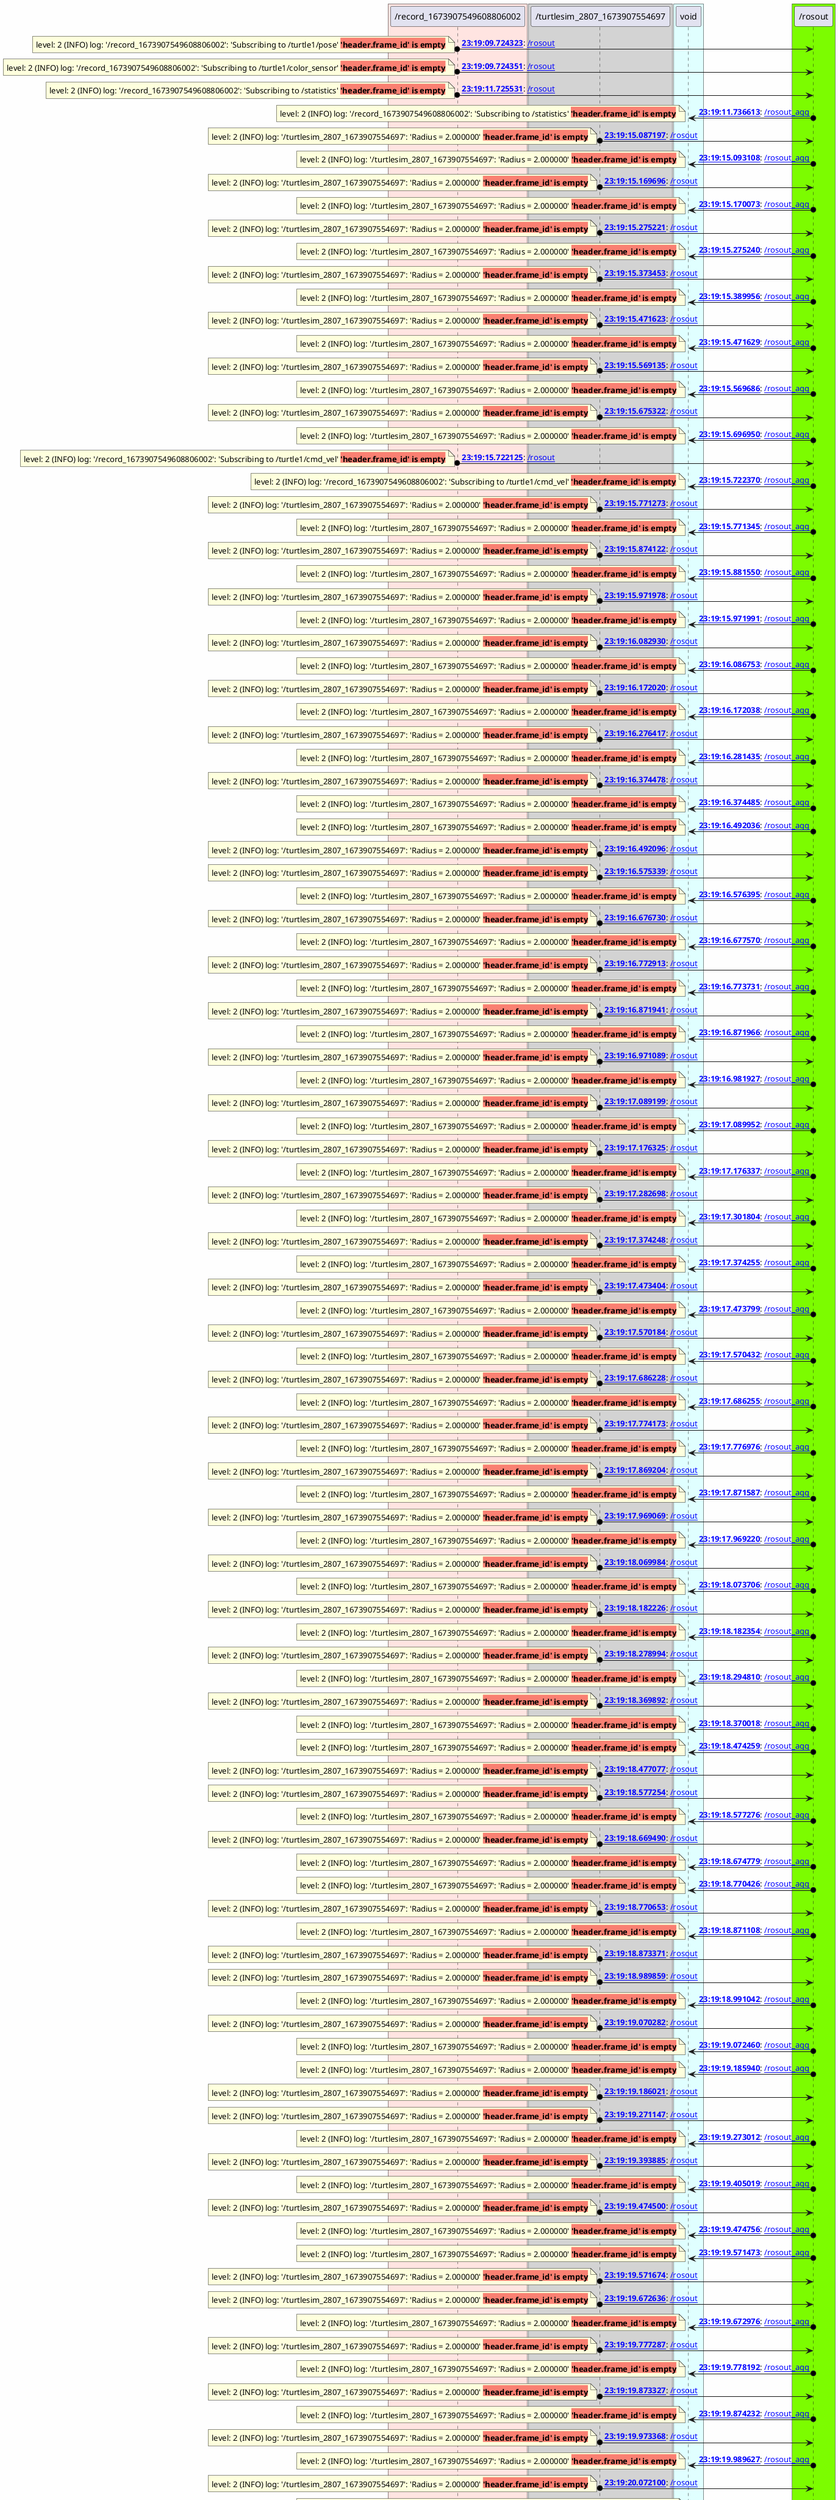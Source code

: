 @startuml

skinparam backgroundColor #FEFEFE

box #MistyRose
    participant "/record_1673907549608806002" as _record_1673907549608806002 [[../nodes/_record_1673907549608806002.html]]
end box
box #LightGray
    participant "/turtlesim_2807_1673907554697" as _turtlesim_2807_1673907554697 [[../nodes/_turtlesim_2807_1673907554697.html]]
end box
box #LightCyan
    participant "void" as void [[../nodes/void.html]]
end box
box #LawnGreen
    participant "/rosout" as _rosout [[../nodes/_rosout.html]]
end box

_record_1673907549608806002 o-> _rosout : **[[../msgs/0000000_msg.html {message data} 23:19:09.724323]]**: [[../topics/_rosout.html {topic data} /rosout]]
note left
level: 2 (INFO) log: '/record_1673907549608806002': 'Subscribing to /turtle1/pose' <b><back:salmon>'header.frame_id' is empty</back></b>
end note
_record_1673907549608806002 o-> _rosout : **[[../msgs/0000001_msg.html {message data} 23:19:09.724351]]**: [[../topics/_rosout.html {topic data} /rosout]]
note left
level: 2 (INFO) log: '/record_1673907549608806002': 'Subscribing to /turtle1/color_sensor' <b><back:salmon>'header.frame_id' is empty</back></b>
end note
_record_1673907549608806002 o-> _rosout : **[[../msgs/0000228_msg.html {message data} 23:19:11.725531]]**: [[../topics/_rosout.html {topic data} /rosout]]
note left
level: 2 (INFO) log: '/record_1673907549608806002': 'Subscribing to /statistics' <b><back:salmon>'header.frame_id' is empty</back></b>
end note
_rosout o-> void : **[[../msgs/0000229_msg.html {message data} 23:19:11.736613]]**: [[../topics/_rosout_agg.html {topic data} /rosout_agg]]
note left
level: 2 (INFO) log: '/record_1673907549608806002': 'Subscribing to /statistics' <b><back:salmon>'header.frame_id' is empty</back></b>
end note
_turtlesim_2807_1673907554697 o-> _rosout : **[[../msgs/0000656_msg.html {message data} 23:19:15.087197]]**: [[../topics/_rosout.html {topic data} /rosout]]
note left
level: 2 (INFO) log: '/turtlesim_2807_1673907554697': 'Radius = 2.000000' <b><back:salmon>'header.frame_id' is empty</back></b>
end note
_rosout o-> void : **[[../msgs/0000659_msg.html {message data} 23:19:15.093108]]**: [[../topics/_rosout_agg.html {topic data} /rosout_agg]]
note left
level: 2 (INFO) log: '/turtlesim_2807_1673907554697': 'Radius = 2.000000' <b><back:salmon>'header.frame_id' is empty</back></b>
end note
_turtlesim_2807_1673907554697 o-> _rosout : **[[../msgs/0000671_msg.html {message data} 23:19:15.169696]]**: [[../topics/_rosout.html {topic data} /rosout]]
note left
level: 2 (INFO) log: '/turtlesim_2807_1673907554697': 'Radius = 2.000000' <b><back:salmon>'header.frame_id' is empty</back></b>
end note
_rosout o-> void : **[[../msgs/0000672_msg.html {message data} 23:19:15.170073]]**: [[../topics/_rosout_agg.html {topic data} /rosout_agg]]
note left
level: 2 (INFO) log: '/turtlesim_2807_1673907554697': 'Radius = 2.000000' <b><back:salmon>'header.frame_id' is empty</back></b>
end note
_turtlesim_2807_1673907554697 o-> _rosout : **[[../msgs/0000687_msg.html {message data} 23:19:15.275221]]**: [[../topics/_rosout.html {topic data} /rosout]]
note left
level: 2 (INFO) log: '/turtlesim_2807_1673907554697': 'Radius = 2.000000' <b><back:salmon>'header.frame_id' is empty</back></b>
end note
_rosout o-> void : **[[../msgs/0000688_msg.html {message data} 23:19:15.275240]]**: [[../topics/_rosout_agg.html {topic data} /rosout_agg]]
note left
level: 2 (INFO) log: '/turtlesim_2807_1673907554697': 'Radius = 2.000000' <b><back:salmon>'header.frame_id' is empty</back></b>
end note
_turtlesim_2807_1673907554697 o-> _rosout : **[[../msgs/0000701_msg.html {message data} 23:19:15.373453]]**: [[../topics/_rosout.html {topic data} /rosout]]
note left
level: 2 (INFO) log: '/turtlesim_2807_1673907554697': 'Radius = 2.000000' <b><back:salmon>'header.frame_id' is empty</back></b>
end note
_rosout o-> void : **[[../msgs/0000702_msg.html {message data} 23:19:15.389956]]**: [[../topics/_rosout_agg.html {topic data} /rosout_agg]]
note left
level: 2 (INFO) log: '/turtlesim_2807_1673907554697': 'Radius = 2.000000' <b><back:salmon>'header.frame_id' is empty</back></b>
end note
_turtlesim_2807_1673907554697 o-> _rosout : **[[../msgs/0000715_msg.html {message data} 23:19:15.471623]]**: [[../topics/_rosout.html {topic data} /rosout]]
note left
level: 2 (INFO) log: '/turtlesim_2807_1673907554697': 'Radius = 2.000000' <b><back:salmon>'header.frame_id' is empty</back></b>
end note
_rosout o-> void : **[[../msgs/0000716_msg.html {message data} 23:19:15.471629]]**: [[../topics/_rosout_agg.html {topic data} /rosout_agg]]
note left
level: 2 (INFO) log: '/turtlesim_2807_1673907554697': 'Radius = 2.000000' <b><back:salmon>'header.frame_id' is empty</back></b>
end note
_turtlesim_2807_1673907554697 o-> _rosout : **[[../msgs/0000729_msg.html {message data} 23:19:15.569135]]**: [[../topics/_rosout.html {topic data} /rosout]]
note left
level: 2 (INFO) log: '/turtlesim_2807_1673907554697': 'Radius = 2.000000' <b><back:salmon>'header.frame_id' is empty</back></b>
end note
_rosout o-> void : **[[../msgs/0000730_msg.html {message data} 23:19:15.569686]]**: [[../topics/_rosout_agg.html {topic data} /rosout_agg]]
note left
level: 2 (INFO) log: '/turtlesim_2807_1673907554697': 'Radius = 2.000000' <b><back:salmon>'header.frame_id' is empty</back></b>
end note
_turtlesim_2807_1673907554697 o-> _rosout : **[[../msgs/0000741_msg.html {message data} 23:19:15.675322]]**: [[../topics/_rosout.html {topic data} /rosout]]
note left
level: 2 (INFO) log: '/turtlesim_2807_1673907554697': 'Radius = 2.000000' <b><back:salmon>'header.frame_id' is empty</back></b>
end note
_rosout o-> void : **[[../msgs/0000742_msg.html {message data} 23:19:15.696950]]**: [[../topics/_rosout_agg.html {topic data} /rosout_agg]]
note left
level: 2 (INFO) log: '/turtlesim_2807_1673907554697': 'Radius = 2.000000' <b><back:salmon>'header.frame_id' is empty</back></b>
end note
_record_1673907549608806002 o-> _rosout : **[[../msgs/0000751_msg.html {message data} 23:19:15.722125]]**: [[../topics/_rosout.html {topic data} /rosout]]
note left
level: 2 (INFO) log: '/record_1673907549608806002': 'Subscribing to /turtle1/cmd_vel' <b><back:salmon>'header.frame_id' is empty</back></b>
end note
_rosout o-> void : **[[../msgs/0000752_msg.html {message data} 23:19:15.722370]]**: [[../topics/_rosout_agg.html {topic data} /rosout_agg]]
note left
level: 2 (INFO) log: '/record_1673907549608806002': 'Subscribing to /turtle1/cmd_vel' <b><back:salmon>'header.frame_id' is empty</back></b>
end note
_turtlesim_2807_1673907554697 o-> _rosout : **[[../msgs/0000761_msg.html {message data} 23:19:15.771273]]**: [[../topics/_rosout.html {topic data} /rosout]]
note left
level: 2 (INFO) log: '/turtlesim_2807_1673907554697': 'Radius = 2.000000' <b><back:salmon>'header.frame_id' is empty</back></b>
end note
_rosout o-> void : **[[../msgs/0000762_msg.html {message data} 23:19:15.771345]]**: [[../topics/_rosout_agg.html {topic data} /rosout_agg]]
note left
level: 2 (INFO) log: '/turtlesim_2807_1673907554697': 'Radius = 2.000000' <b><back:salmon>'header.frame_id' is empty</back></b>
end note
_turtlesim_2807_1673907554697 o-> _rosout : **[[../msgs/0000775_msg.html {message data} 23:19:15.874122]]**: [[../topics/_rosout.html {topic data} /rosout]]
note left
level: 2 (INFO) log: '/turtlesim_2807_1673907554697': 'Radius = 2.000000' <b><back:salmon>'header.frame_id' is empty</back></b>
end note
_rosout o-> void : **[[../msgs/0000776_msg.html {message data} 23:19:15.881550]]**: [[../topics/_rosout_agg.html {topic data} /rosout_agg]]
note left
level: 2 (INFO) log: '/turtlesim_2807_1673907554697': 'Radius = 2.000000' <b><back:salmon>'header.frame_id' is empty</back></b>
end note
_turtlesim_2807_1673907554697 o-> _rosout : **[[../msgs/0000790_msg.html {message data} 23:19:15.971978]]**: [[../topics/_rosout.html {topic data} /rosout]]
note left
level: 2 (INFO) log: '/turtlesim_2807_1673907554697': 'Radius = 2.000000' <b><back:salmon>'header.frame_id' is empty</back></b>
end note
_rosout o-> void : **[[../msgs/0000791_msg.html {message data} 23:19:15.971991]]**: [[../topics/_rosout_agg.html {topic data} /rosout_agg]]
note left
level: 2 (INFO) log: '/turtlesim_2807_1673907554697': 'Radius = 2.000000' <b><back:salmon>'header.frame_id' is empty</back></b>
end note
_turtlesim_2807_1673907554697 o-> _rosout : **[[../msgs/0000807_msg.html {message data} 23:19:16.082930]]**: [[../topics/_rosout.html {topic data} /rosout]]
note left
level: 2 (INFO) log: '/turtlesim_2807_1673907554697': 'Radius = 2.000000' <b><back:salmon>'header.frame_id' is empty</back></b>
end note
_rosout o-> void : **[[../msgs/0000810_msg.html {message data} 23:19:16.086753]]**: [[../topics/_rosout_agg.html {topic data} /rosout_agg]]
note left
level: 2 (INFO) log: '/turtlesim_2807_1673907554697': 'Radius = 2.000000' <b><back:salmon>'header.frame_id' is empty</back></b>
end note
_turtlesim_2807_1673907554697 o-> _rosout : **[[../msgs/0000824_msg.html {message data} 23:19:16.172020]]**: [[../topics/_rosout.html {topic data} /rosout]]
note left
level: 2 (INFO) log: '/turtlesim_2807_1673907554697': 'Radius = 2.000000' <b><back:salmon>'header.frame_id' is empty</back></b>
end note
_rosout o-> void : **[[../msgs/0000825_msg.html {message data} 23:19:16.172038]]**: [[../topics/_rosout_agg.html {topic data} /rosout_agg]]
note left
level: 2 (INFO) log: '/turtlesim_2807_1673907554697': 'Radius = 2.000000' <b><back:salmon>'header.frame_id' is empty</back></b>
end note
_turtlesim_2807_1673907554697 o-> _rosout : **[[../msgs/0000838_msg.html {message data} 23:19:16.276417]]**: [[../topics/_rosout.html {topic data} /rosout]]
note left
level: 2 (INFO) log: '/turtlesim_2807_1673907554697': 'Radius = 2.000000' <b><back:salmon>'header.frame_id' is empty</back></b>
end note
_rosout o-> void : **[[../msgs/0000839_msg.html {message data} 23:19:16.281435]]**: [[../topics/_rosout_agg.html {topic data} /rosout_agg]]
note left
level: 2 (INFO) log: '/turtlesim_2807_1673907554697': 'Radius = 2.000000' <b><back:salmon>'header.frame_id' is empty</back></b>
end note
_turtlesim_2807_1673907554697 o-> _rosout : **[[../msgs/0000854_msg.html {message data} 23:19:16.374478]]**: [[../topics/_rosout.html {topic data} /rosout]]
note left
level: 2 (INFO) log: '/turtlesim_2807_1673907554697': 'Radius = 2.000000' <b><back:salmon>'header.frame_id' is empty</back></b>
end note
_rosout o-> void : **[[../msgs/0000855_msg.html {message data} 23:19:16.374485]]**: [[../topics/_rosout_agg.html {topic data} /rosout_agg]]
note left
level: 2 (INFO) log: '/turtlesim_2807_1673907554697': 'Radius = 2.000000' <b><back:salmon>'header.frame_id' is empty</back></b>
end note
_rosout o-> void : **[[../msgs/0000869_msg.html {message data} 23:19:16.492036]]**: [[../topics/_rosout_agg.html {topic data} /rosout_agg]]
note left
level: 2 (INFO) log: '/turtlesim_2807_1673907554697': 'Radius = 2.000000' <b><back:salmon>'header.frame_id' is empty</back></b>
end note
_turtlesim_2807_1673907554697 o-> _rosout : **[[../msgs/0000870_msg.html {message data} 23:19:16.492096]]**: [[../topics/_rosout.html {topic data} /rosout]]
note left
level: 2 (INFO) log: '/turtlesim_2807_1673907554697': 'Radius = 2.000000' <b><back:salmon>'header.frame_id' is empty</back></b>
end note
_turtlesim_2807_1673907554697 o-> _rosout : **[[../msgs/0000885_msg.html {message data} 23:19:16.575339]]**: [[../topics/_rosout.html {topic data} /rosout]]
note left
level: 2 (INFO) log: '/turtlesim_2807_1673907554697': 'Radius = 2.000000' <b><back:salmon>'header.frame_id' is empty</back></b>
end note
_rosout o-> void : **[[../msgs/0000887_msg.html {message data} 23:19:16.576395]]**: [[../topics/_rosout_agg.html {topic data} /rosout_agg]]
note left
level: 2 (INFO) log: '/turtlesim_2807_1673907554697': 'Radius = 2.000000' <b><back:salmon>'header.frame_id' is empty</back></b>
end note
_turtlesim_2807_1673907554697 o-> _rosout : **[[../msgs/0000897_msg.html {message data} 23:19:16.676730]]**: [[../topics/_rosout.html {topic data} /rosout]]
note left
level: 2 (INFO) log: '/turtlesim_2807_1673907554697': 'Radius = 2.000000' <b><back:salmon>'header.frame_id' is empty</back></b>
end note
_rosout o-> void : **[[../msgs/0000900_msg.html {message data} 23:19:16.677570]]**: [[../topics/_rosout_agg.html {topic data} /rosout_agg]]
note left
level: 2 (INFO) log: '/turtlesim_2807_1673907554697': 'Radius = 2.000000' <b><back:salmon>'header.frame_id' is empty</back></b>
end note
_turtlesim_2807_1673907554697 o-> _rosout : **[[../msgs/0000911_msg.html {message data} 23:19:16.772913]]**: [[../topics/_rosout.html {topic data} /rosout]]
note left
level: 2 (INFO) log: '/turtlesim_2807_1673907554697': 'Radius = 2.000000' <b><back:salmon>'header.frame_id' is empty</back></b>
end note
_rosout o-> void : **[[../msgs/0000913_msg.html {message data} 23:19:16.773731]]**: [[../topics/_rosout_agg.html {topic data} /rosout_agg]]
note left
level: 2 (INFO) log: '/turtlesim_2807_1673907554697': 'Radius = 2.000000' <b><back:salmon>'header.frame_id' is empty</back></b>
end note
_turtlesim_2807_1673907554697 o-> _rosout : **[[../msgs/0000928_msg.html {message data} 23:19:16.871941]]**: [[../topics/_rosout.html {topic data} /rosout]]
note left
level: 2 (INFO) log: '/turtlesim_2807_1673907554697': 'Radius = 2.000000' <b><back:salmon>'header.frame_id' is empty</back></b>
end note
_rosout o-> void : **[[../msgs/0000930_msg.html {message data} 23:19:16.871966]]**: [[../topics/_rosout_agg.html {topic data} /rosout_agg]]
note left
level: 2 (INFO) log: '/turtlesim_2807_1673907554697': 'Radius = 2.000000' <b><back:salmon>'header.frame_id' is empty</back></b>
end note
_turtlesim_2807_1673907554697 o-> _rosout : **[[../msgs/0000944_msg.html {message data} 23:19:16.971089]]**: [[../topics/_rosout.html {topic data} /rosout]]
note left
level: 2 (INFO) log: '/turtlesim_2807_1673907554697': 'Radius = 2.000000' <b><back:salmon>'header.frame_id' is empty</back></b>
end note
_rosout o-> void : **[[../msgs/0000946_msg.html {message data} 23:19:16.981927]]**: [[../topics/_rosout_agg.html {topic data} /rosout_agg]]
note left
level: 2 (INFO) log: '/turtlesim_2807_1673907554697': 'Radius = 2.000000' <b><back:salmon>'header.frame_id' is empty</back></b>
end note
_turtlesim_2807_1673907554697 o-> _rosout : **[[../msgs/0000960_msg.html {message data} 23:19:17.089199]]**: [[../topics/_rosout.html {topic data} /rosout]]
note left
level: 2 (INFO) log: '/turtlesim_2807_1673907554697': 'Radius = 2.000000' <b><back:salmon>'header.frame_id' is empty</back></b>
end note
_rosout o-> void : **[[../msgs/0000965_msg.html {message data} 23:19:17.089952]]**: [[../topics/_rosout_agg.html {topic data} /rosout_agg]]
note left
level: 2 (INFO) log: '/turtlesim_2807_1673907554697': 'Radius = 2.000000' <b><back:salmon>'header.frame_id' is empty</back></b>
end note
_turtlesim_2807_1673907554697 o-> _rosout : **[[../msgs/0000979_msg.html {message data} 23:19:17.176325]]**: [[../topics/_rosout.html {topic data} /rosout]]
note left
level: 2 (INFO) log: '/turtlesim_2807_1673907554697': 'Radius = 2.000000' <b><back:salmon>'header.frame_id' is empty</back></b>
end note
_rosout o-> void : **[[../msgs/0000980_msg.html {message data} 23:19:17.176337]]**: [[../topics/_rosout_agg.html {topic data} /rosout_agg]]
note left
level: 2 (INFO) log: '/turtlesim_2807_1673907554697': 'Radius = 2.000000' <b><back:salmon>'header.frame_id' is empty</back></b>
end note
_turtlesim_2807_1673907554697 o-> _rosout : **[[../msgs/0000993_msg.html {message data} 23:19:17.282698]]**: [[../topics/_rosout.html {topic data} /rosout]]
note left
level: 2 (INFO) log: '/turtlesim_2807_1673907554697': 'Radius = 2.000000' <b><back:salmon>'header.frame_id' is empty</back></b>
end note
_rosout o-> void : **[[../msgs/0000995_msg.html {message data} 23:19:17.301804]]**: [[../topics/_rosout_agg.html {topic data} /rosout_agg]]
note left
level: 2 (INFO) log: '/turtlesim_2807_1673907554697': 'Radius = 2.000000' <b><back:salmon>'header.frame_id' is empty</back></b>
end note
_turtlesim_2807_1673907554697 o-> _rosout : **[[../msgs/0001010_msg.html {message data} 23:19:17.374248]]**: [[../topics/_rosout.html {topic data} /rosout]]
note left
level: 2 (INFO) log: '/turtlesim_2807_1673907554697': 'Radius = 2.000000' <b><back:salmon>'header.frame_id' is empty</back></b>
end note
_rosout o-> void : **[[../msgs/0001011_msg.html {message data} 23:19:17.374255]]**: [[../topics/_rosout_agg.html {topic data} /rosout_agg]]
note left
level: 2 (INFO) log: '/turtlesim_2807_1673907554697': 'Radius = 2.000000' <b><back:salmon>'header.frame_id' is empty</back></b>
end note
_turtlesim_2807_1673907554697 o-> _rosout : **[[../msgs/0001024_msg.html {message data} 23:19:17.473404]]**: [[../topics/_rosout.html {topic data} /rosout]]
note left
level: 2 (INFO) log: '/turtlesim_2807_1673907554697': 'Radius = 2.000000' <b><back:salmon>'header.frame_id' is empty</back></b>
end note
_rosout o-> void : **[[../msgs/0001025_msg.html {message data} 23:19:17.473799]]**: [[../topics/_rosout_agg.html {topic data} /rosout_agg]]
note left
level: 2 (INFO) log: '/turtlesim_2807_1673907554697': 'Radius = 2.000000' <b><back:salmon>'header.frame_id' is empty</back></b>
end note
_turtlesim_2807_1673907554697 o-> _rosout : **[[../msgs/0001040_msg.html {message data} 23:19:17.570184]]**: [[../topics/_rosout.html {topic data} /rosout]]
note left
level: 2 (INFO) log: '/turtlesim_2807_1673907554697': 'Radius = 2.000000' <b><back:salmon>'header.frame_id' is empty</back></b>
end note
_rosout o-> void : **[[../msgs/0001041_msg.html {message data} 23:19:17.570432]]**: [[../topics/_rosout_agg.html {topic data} /rosout_agg]]
note left
level: 2 (INFO) log: '/turtlesim_2807_1673907554697': 'Radius = 2.000000' <b><back:salmon>'header.frame_id' is empty</back></b>
end note
_turtlesim_2807_1673907554697 o-> _rosout : **[[../msgs/0001056_msg.html {message data} 23:19:17.686228]]**: [[../topics/_rosout.html {topic data} /rosout]]
note left
level: 2 (INFO) log: '/turtlesim_2807_1673907554697': 'Radius = 2.000000' <b><back:salmon>'header.frame_id' is empty</back></b>
end note
_rosout o-> void : **[[../msgs/0001058_msg.html {message data} 23:19:17.686255]]**: [[../topics/_rosout_agg.html {topic data} /rosout_agg]]
note left
level: 2 (INFO) log: '/turtlesim_2807_1673907554697': 'Radius = 2.000000' <b><back:salmon>'header.frame_id' is empty</back></b>
end note
_turtlesim_2807_1673907554697 o-> _rosout : **[[../msgs/0001069_msg.html {message data} 23:19:17.774173]]**: [[../topics/_rosout.html {topic data} /rosout]]
note left
level: 2 (INFO) log: '/turtlesim_2807_1673907554697': 'Radius = 2.000000' <b><back:salmon>'header.frame_id' is empty</back></b>
end note
_rosout o-> void : **[[../msgs/0001072_msg.html {message data} 23:19:17.776976]]**: [[../topics/_rosout_agg.html {topic data} /rosout_agg]]
note left
level: 2 (INFO) log: '/turtlesim_2807_1673907554697': 'Radius = 2.000000' <b><back:salmon>'header.frame_id' is empty</back></b>
end note
_turtlesim_2807_1673907554697 o-> _rosout : **[[../msgs/0001085_msg.html {message data} 23:19:17.869204]]**: [[../topics/_rosout.html {topic data} /rosout]]
note left
level: 2 (INFO) log: '/turtlesim_2807_1673907554697': 'Radius = 2.000000' <b><back:salmon>'header.frame_id' is empty</back></b>
end note
_rosout o-> void : **[[../msgs/0001087_msg.html {message data} 23:19:17.871587]]**: [[../topics/_rosout_agg.html {topic data} /rosout_agg]]
note left
level: 2 (INFO) log: '/turtlesim_2807_1673907554697': 'Radius = 2.000000' <b><back:salmon>'header.frame_id' is empty</back></b>
end note
_turtlesim_2807_1673907554697 o-> _rosout : **[[../msgs/0001100_msg.html {message data} 23:19:17.969069]]**: [[../topics/_rosout.html {topic data} /rosout]]
note left
level: 2 (INFO) log: '/turtlesim_2807_1673907554697': 'Radius = 2.000000' <b><back:salmon>'header.frame_id' is empty</back></b>
end note
_rosout o-> void : **[[../msgs/0001102_msg.html {message data} 23:19:17.969220]]**: [[../topics/_rosout_agg.html {topic data} /rosout_agg]]
note left
level: 2 (INFO) log: '/turtlesim_2807_1673907554697': 'Radius = 2.000000' <b><back:salmon>'header.frame_id' is empty</back></b>
end note
_turtlesim_2807_1673907554697 o-> _rosout : **[[../msgs/0001117_msg.html {message data} 23:19:18.069984]]**: [[../topics/_rosout.html {topic data} /rosout]]
note left
level: 2 (INFO) log: '/turtlesim_2807_1673907554697': 'Radius = 2.000000' <b><back:salmon>'header.frame_id' is empty</back></b>
end note
_rosout o-> void : **[[../msgs/0001119_msg.html {message data} 23:19:18.073706]]**: [[../topics/_rosout_agg.html {topic data} /rosout_agg]]
note left
level: 2 (INFO) log: '/turtlesim_2807_1673907554697': 'Radius = 2.000000' <b><back:salmon>'header.frame_id' is empty</back></b>
end note
_turtlesim_2807_1673907554697 o-> _rosout : **[[../msgs/0001133_msg.html {message data} 23:19:18.182226]]**: [[../topics/_rosout.html {topic data} /rosout]]
note left
level: 2 (INFO) log: '/turtlesim_2807_1673907554697': 'Radius = 2.000000' <b><back:salmon>'header.frame_id' is empty</back></b>
end note
_rosout o-> void : **[[../msgs/0001136_msg.html {message data} 23:19:18.182354]]**: [[../topics/_rosout_agg.html {topic data} /rosout_agg]]
note left
level: 2 (INFO) log: '/turtlesim_2807_1673907554697': 'Radius = 2.000000' <b><back:salmon>'header.frame_id' is empty</back></b>
end note
_turtlesim_2807_1673907554697 o-> _rosout : **[[../msgs/0001150_msg.html {message data} 23:19:18.278994]]**: [[../topics/_rosout.html {topic data} /rosout]]
note left
level: 2 (INFO) log: '/turtlesim_2807_1673907554697': 'Radius = 2.000000' <b><back:salmon>'header.frame_id' is empty</back></b>
end note
_rosout o-> void : **[[../msgs/0001154_msg.html {message data} 23:19:18.294810]]**: [[../topics/_rosout_agg.html {topic data} /rosout_agg]]
note left
level: 2 (INFO) log: '/turtlesim_2807_1673907554697': 'Radius = 2.000000' <b><back:salmon>'header.frame_id' is empty</back></b>
end note
_turtlesim_2807_1673907554697 o-> _rosout : **[[../msgs/0001165_msg.html {message data} 23:19:18.369892]]**: [[../topics/_rosout.html {topic data} /rosout]]
note left
level: 2 (INFO) log: '/turtlesim_2807_1673907554697': 'Radius = 2.000000' <b><back:salmon>'header.frame_id' is empty</back></b>
end note
_rosout o-> void : **[[../msgs/0001167_msg.html {message data} 23:19:18.370018]]**: [[../topics/_rosout_agg.html {topic data} /rosout_agg]]
note left
level: 2 (INFO) log: '/turtlesim_2807_1673907554697': 'Radius = 2.000000' <b><back:salmon>'header.frame_id' is empty</back></b>
end note
_rosout o-> void : **[[../msgs/0001180_msg.html {message data} 23:19:18.474259]]**: [[../topics/_rosout_agg.html {topic data} /rosout_agg]]
note left
level: 2 (INFO) log: '/turtlesim_2807_1673907554697': 'Radius = 2.000000' <b><back:salmon>'header.frame_id' is empty</back></b>
end note
_turtlesim_2807_1673907554697 o-> _rosout : **[[../msgs/0001181_msg.html {message data} 23:19:18.477077]]**: [[../topics/_rosout.html {topic data} /rosout]]
note left
level: 2 (INFO) log: '/turtlesim_2807_1673907554697': 'Radius = 2.000000' <b><back:salmon>'header.frame_id' is empty</back></b>
end note
_turtlesim_2807_1673907554697 o-> _rosout : **[[../msgs/0001196_msg.html {message data} 23:19:18.577254]]**: [[../topics/_rosout.html {topic data} /rosout]]
note left
level: 2 (INFO) log: '/turtlesim_2807_1673907554697': 'Radius = 2.000000' <b><back:salmon>'header.frame_id' is empty</back></b>
end note
_rosout o-> void : **[[../msgs/0001197_msg.html {message data} 23:19:18.577276]]**: [[../topics/_rosout_agg.html {topic data} /rosout_agg]]
note left
level: 2 (INFO) log: '/turtlesim_2807_1673907554697': 'Radius = 2.000000' <b><back:salmon>'header.frame_id' is empty</back></b>
end note
_turtlesim_2807_1673907554697 o-> _rosout : **[[../msgs/0001213_msg.html {message data} 23:19:18.669490]]**: [[../topics/_rosout.html {topic data} /rosout]]
note left
level: 2 (INFO) log: '/turtlesim_2807_1673907554697': 'Radius = 2.000000' <b><back:salmon>'header.frame_id' is empty</back></b>
end note
_rosout o-> void : **[[../msgs/0001214_msg.html {message data} 23:19:18.674779]]**: [[../topics/_rosout_agg.html {topic data} /rosout_agg]]
note left
level: 2 (INFO) log: '/turtlesim_2807_1673907554697': 'Radius = 2.000000' <b><back:salmon>'header.frame_id' is empty</back></b>
end note
_rosout o-> void : **[[../msgs/0001227_msg.html {message data} 23:19:18.770426]]**: [[../topics/_rosout_agg.html {topic data} /rosout_agg]]
note left
level: 2 (INFO) log: '/turtlesim_2807_1673907554697': 'Radius = 2.000000' <b><back:salmon>'header.frame_id' is empty</back></b>
end note
_turtlesim_2807_1673907554697 o-> _rosout : **[[../msgs/0001229_msg.html {message data} 23:19:18.770653]]**: [[../topics/_rosout.html {topic data} /rosout]]
note left
level: 2 (INFO) log: '/turtlesim_2807_1673907554697': 'Radius = 2.000000' <b><back:salmon>'header.frame_id' is empty</back></b>
end note
_rosout o-> void : **[[../msgs/0001242_msg.html {message data} 23:19:18.871108]]**: [[../topics/_rosout_agg.html {topic data} /rosout_agg]]
note left
level: 2 (INFO) log: '/turtlesim_2807_1673907554697': 'Radius = 2.000000' <b><back:salmon>'header.frame_id' is empty</back></b>
end note
_turtlesim_2807_1673907554697 o-> _rosout : **[[../msgs/0001244_msg.html {message data} 23:19:18.873371]]**: [[../topics/_rosout.html {topic data} /rosout]]
note left
level: 2 (INFO) log: '/turtlesim_2807_1673907554697': 'Radius = 2.000000' <b><back:salmon>'header.frame_id' is empty</back></b>
end note
_turtlesim_2807_1673907554697 o-> _rosout : **[[../msgs/0001258_msg.html {message data} 23:19:18.989859]]**: [[../topics/_rosout.html {topic data} /rosout]]
note left
level: 2 (INFO) log: '/turtlesim_2807_1673907554697': 'Radius = 2.000000' <b><back:salmon>'header.frame_id' is empty</back></b>
end note
_rosout o-> void : **[[../msgs/0001264_msg.html {message data} 23:19:18.991042]]**: [[../topics/_rosout_agg.html {topic data} /rosout_agg]]
note left
level: 2 (INFO) log: '/turtlesim_2807_1673907554697': 'Radius = 2.000000' <b><back:salmon>'header.frame_id' is empty</back></b>
end note
_turtlesim_2807_1673907554697 o-> _rosout : **[[../msgs/0001277_msg.html {message data} 23:19:19.070282]]**: [[../topics/_rosout.html {topic data} /rosout]]
note left
level: 2 (INFO) log: '/turtlesim_2807_1673907554697': 'Radius = 2.000000' <b><back:salmon>'header.frame_id' is empty</back></b>
end note
_rosout o-> void : **[[../msgs/0001278_msg.html {message data} 23:19:19.072460]]**: [[../topics/_rosout_agg.html {topic data} /rosout_agg]]
note left
level: 2 (INFO) log: '/turtlesim_2807_1673907554697': 'Radius = 2.000000' <b><back:salmon>'header.frame_id' is empty</back></b>
end note
_rosout o-> void : **[[../msgs/0001289_msg.html {message data} 23:19:19.185940]]**: [[../topics/_rosout_agg.html {topic data} /rosout_agg]]
note left
level: 2 (INFO) log: '/turtlesim_2807_1673907554697': 'Radius = 2.000000' <b><back:salmon>'header.frame_id' is empty</back></b>
end note
_turtlesim_2807_1673907554697 o-> _rosout : **[[../msgs/0001291_msg.html {message data} 23:19:19.186021]]**: [[../topics/_rosout.html {topic data} /rosout]]
note left
level: 2 (INFO) log: '/turtlesim_2807_1673907554697': 'Radius = 2.000000' <b><back:salmon>'header.frame_id' is empty</back></b>
end note
_turtlesim_2807_1673907554697 o-> _rosout : **[[../msgs/0001303_msg.html {message data} 23:19:19.271147]]**: [[../topics/_rosout.html {topic data} /rosout]]
note left
level: 2 (INFO) log: '/turtlesim_2807_1673907554697': 'Radius = 2.000000' <b><back:salmon>'header.frame_id' is empty</back></b>
end note
_rosout o-> void : **[[../msgs/0001304_msg.html {message data} 23:19:19.273012]]**: [[../topics/_rosout_agg.html {topic data} /rosout_agg]]
note left
level: 2 (INFO) log: '/turtlesim_2807_1673907554697': 'Radius = 2.000000' <b><back:salmon>'header.frame_id' is empty</back></b>
end note
_turtlesim_2807_1673907554697 o-> _rosout : **[[../msgs/0001322_msg.html {message data} 23:19:19.393885]]**: [[../topics/_rosout.html {topic data} /rosout]]
note left
level: 2 (INFO) log: '/turtlesim_2807_1673907554697': 'Radius = 2.000000' <b><back:salmon>'header.frame_id' is empty</back></b>
end note
_rosout o-> void : **[[../msgs/0001323_msg.html {message data} 23:19:19.405019]]**: [[../topics/_rosout_agg.html {topic data} /rosout_agg]]
note left
level: 2 (INFO) log: '/turtlesim_2807_1673907554697': 'Radius = 2.000000' <b><back:salmon>'header.frame_id' is empty</back></b>
end note
_turtlesim_2807_1673907554697 o-> _rosout : **[[../msgs/0001333_msg.html {message data} 23:19:19.474500]]**: [[../topics/_rosout.html {topic data} /rosout]]
note left
level: 2 (INFO) log: '/turtlesim_2807_1673907554697': 'Radius = 2.000000' <b><back:salmon>'header.frame_id' is empty</back></b>
end note
_rosout o-> void : **[[../msgs/0001334_msg.html {message data} 23:19:19.474756]]**: [[../topics/_rosout_agg.html {topic data} /rosout_agg]]
note left
level: 2 (INFO) log: '/turtlesim_2807_1673907554697': 'Radius = 2.000000' <b><back:salmon>'header.frame_id' is empty</back></b>
end note
_rosout o-> void : **[[../msgs/0001347_msg.html {message data} 23:19:19.571473]]**: [[../topics/_rosout_agg.html {topic data} /rosout_agg]]
note left
level: 2 (INFO) log: '/turtlesim_2807_1673907554697': 'Radius = 2.000000' <b><back:salmon>'header.frame_id' is empty</back></b>
end note
_turtlesim_2807_1673907554697 o-> _rosout : **[[../msgs/0001349_msg.html {message data} 23:19:19.571674]]**: [[../topics/_rosout.html {topic data} /rosout]]
note left
level: 2 (INFO) log: '/turtlesim_2807_1673907554697': 'Radius = 2.000000' <b><back:salmon>'header.frame_id' is empty</back></b>
end note
_turtlesim_2807_1673907554697 o-> _rosout : **[[../msgs/0001363_msg.html {message data} 23:19:19.672636]]**: [[../topics/_rosout.html {topic data} /rosout]]
note left
level: 2 (INFO) log: '/turtlesim_2807_1673907554697': 'Radius = 2.000000' <b><back:salmon>'header.frame_id' is empty</back></b>
end note
_rosout o-> void : **[[../msgs/0001364_msg.html {message data} 23:19:19.672976]]**: [[../topics/_rosout_agg.html {topic data} /rosout_agg]]
note left
level: 2 (INFO) log: '/turtlesim_2807_1673907554697': 'Radius = 2.000000' <b><back:salmon>'header.frame_id' is empty</back></b>
end note
_turtlesim_2807_1673907554697 o-> _rosout : **[[../msgs/0001379_msg.html {message data} 23:19:19.777287]]**: [[../topics/_rosout.html {topic data} /rosout]]
note left
level: 2 (INFO) log: '/turtlesim_2807_1673907554697': 'Radius = 2.000000' <b><back:salmon>'header.frame_id' is empty</back></b>
end note
_rosout o-> void : **[[../msgs/0001381_msg.html {message data} 23:19:19.778192]]**: [[../topics/_rosout_agg.html {topic data} /rosout_agg]]
note left
level: 2 (INFO) log: '/turtlesim_2807_1673907554697': 'Radius = 2.000000' <b><back:salmon>'header.frame_id' is empty</back></b>
end note
_turtlesim_2807_1673907554697 o-> _rosout : **[[../msgs/0001394_msg.html {message data} 23:19:19.873327]]**: [[../topics/_rosout.html {topic data} /rosout]]
note left
level: 2 (INFO) log: '/turtlesim_2807_1673907554697': 'Radius = 2.000000' <b><back:salmon>'header.frame_id' is empty</back></b>
end note
_rosout o-> void : **[[../msgs/0001397_msg.html {message data} 23:19:19.874232]]**: [[../topics/_rosout_agg.html {topic data} /rosout_agg]]
note left
level: 2 (INFO) log: '/turtlesim_2807_1673907554697': 'Radius = 2.000000' <b><back:salmon>'header.frame_id' is empty</back></b>
end note
_turtlesim_2807_1673907554697 o-> _rosout : **[[../msgs/0001411_msg.html {message data} 23:19:19.973368]]**: [[../topics/_rosout.html {topic data} /rosout]]
note left
level: 2 (INFO) log: '/turtlesim_2807_1673907554697': 'Radius = 2.000000' <b><back:salmon>'header.frame_id' is empty</back></b>
end note
_rosout o-> void : **[[../msgs/0001412_msg.html {message data} 23:19:19.989627]]**: [[../topics/_rosout_agg.html {topic data} /rosout_agg]]
note left
level: 2 (INFO) log: '/turtlesim_2807_1673907554697': 'Radius = 2.000000' <b><back:salmon>'header.frame_id' is empty</back></b>
end note
_turtlesim_2807_1673907554697 o-> _rosout : **[[../msgs/0001427_msg.html {message data} 23:19:20.072100]]**: [[../topics/_rosout.html {topic data} /rosout]]
note left
level: 2 (INFO) log: '/turtlesim_2807_1673907554697': 'Radius = 2.000000' <b><back:salmon>'header.frame_id' is empty</back></b>
end note
_rosout o-> void : **[[../msgs/0001429_msg.html {message data} 23:19:20.072568]]**: [[../topics/_rosout_agg.html {topic data} /rosout_agg]]
note left
level: 2 (INFO) log: '/turtlesim_2807_1673907554697': 'Radius = 2.000000' <b><back:salmon>'header.frame_id' is empty</back></b>
end note
_rosout o-> void : **[[../msgs/0001442_msg.html {message data} 23:19:20.169369]]**: [[../topics/_rosout_agg.html {topic data} /rosout_agg]]
note left
level: 2 (INFO) log: '/turtlesim_2807_1673907554697': 'Radius = 2.000000' <b><back:salmon>'header.frame_id' is empty</back></b>
end note
_turtlesim_2807_1673907554697 o-> _rosout : **[[../msgs/0001444_msg.html {message data} 23:19:20.169675]]**: [[../topics/_rosout.html {topic data} /rosout]]
note left
level: 2 (INFO) log: '/turtlesim_2807_1673907554697': 'Radius = 2.000000' <b><back:salmon>'header.frame_id' is empty</back></b>
end note
_rosout o-> void : **[[../msgs/0001457_msg.html {message data} 23:19:20.283134]]**: [[../topics/_rosout_agg.html {topic data} /rosout_agg]]
note left
level: 2 (INFO) log: '/turtlesim_2807_1673907554697': 'Radius = 2.000000' <b><back:salmon>'header.frame_id' is empty</back></b>
end note
_turtlesim_2807_1673907554697 o-> _rosout : **[[../msgs/0001459_msg.html {message data} 23:19:20.283342]]**: [[../topics/_rosout.html {topic data} /rosout]]
note left
level: 2 (INFO) log: '/turtlesim_2807_1673907554697': 'Radius = 2.000000' <b><back:salmon>'header.frame_id' is empty</back></b>
end note
_rosout o-> void : **[[../msgs/0001475_msg.html {message data} 23:19:20.369530]]**: [[../topics/_rosout_agg.html {topic data} /rosout_agg]]
note left
level: 2 (INFO) log: '/turtlesim_2807_1673907554697': 'Radius = 2.000000' <b><back:salmon>'header.frame_id' is empty</back></b>
end note
_turtlesim_2807_1673907554697 o-> _rosout : **[[../msgs/0001477_msg.html {message data} 23:19:20.369550]]**: [[../topics/_rosout.html {topic data} /rosout]]
note left
level: 2 (INFO) log: '/turtlesim_2807_1673907554697': 'Radius = 2.000000' <b><back:salmon>'header.frame_id' is empty</back></b>
end note
_turtlesim_2807_1673907554697 o-> _rosout : **[[../msgs/0001491_msg.html {message data} 23:19:20.470828]]**: [[../topics/_rosout.html {topic data} /rosout]]
note left
level: 2 (INFO) log: '/turtlesim_2807_1673907554697': 'Radius = 2.000000' <b><back:salmon>'header.frame_id' is empty</back></b>
end note
_rosout o-> void : **[[../msgs/0001492_msg.html {message data} 23:19:20.470844]]**: [[../topics/_rosout_agg.html {topic data} /rosout_agg]]
note left
level: 2 (INFO) log: '/turtlesim_2807_1673907554697': 'Radius = 2.000000' <b><back:salmon>'header.frame_id' is empty</back></b>
end note
_rosout o-> void : **[[../msgs/0001505_msg.html {message data} 23:19:20.570566]]**: [[../topics/_rosout_agg.html {topic data} /rosout_agg]]
note left
level: 2 (INFO) log: '/turtlesim_2807_1673907554697': 'Radius = 2.000000' <b><back:salmon>'header.frame_id' is empty</back></b>
end note
_turtlesim_2807_1673907554697 o-> _rosout : **[[../msgs/0001506_msg.html {message data} 23:19:20.571017]]**: [[../topics/_rosout.html {topic data} /rosout]]
note left
level: 2 (INFO) log: '/turtlesim_2807_1673907554697': 'Radius = 2.000000' <b><back:salmon>'header.frame_id' is empty</back></b>
end note
_rosout o-> void : **[[../msgs/0001523_msg.html {message data} 23:19:20.682657]]**: [[../topics/_rosout_agg.html {topic data} /rosout_agg]]
note left
level: 2 (INFO) log: '/turtlesim_2807_1673907554697': 'Radius = 2.000000' <b><back:salmon>'header.frame_id' is empty</back></b>
end note
_turtlesim_2807_1673907554697 o-> _rosout : **[[../msgs/0001524_msg.html {message data} 23:19:20.684607]]**: [[../topics/_rosout.html {topic data} /rosout]]
note left
level: 2 (INFO) log: '/turtlesim_2807_1673907554697': 'Radius = 2.000000' <b><back:salmon>'header.frame_id' is empty</back></b>
end note
_rosout o-> void : **[[../msgs/0001535_msg.html {message data} 23:19:20.772776]]**: [[../topics/_rosout_agg.html {topic data} /rosout_agg]]
note left
level: 2 (INFO) log: '/turtlesim_2807_1673907554697': 'Radius = 2.000000' <b><back:salmon>'header.frame_id' is empty</back></b>
end note
_turtlesim_2807_1673907554697 o-> _rosout : **[[../msgs/0001539_msg.html {message data} 23:19:20.778596]]**: [[../topics/_rosout.html {topic data} /rosout]]
note left
level: 2 (INFO) log: '/turtlesim_2807_1673907554697': 'Radius = 2.000000' <b><back:salmon>'header.frame_id' is empty</back></b>
end note
_turtlesim_2807_1673907554697 o-> _rosout : **[[../msgs/0001553_msg.html {message data} 23:19:20.875541]]**: [[../topics/_rosout.html {topic data} /rosout]]
note left
level: 2 (INFO) log: '/turtlesim_2807_1673907554697': 'Radius = 2.000000' <b><back:salmon>'header.frame_id' is empty</back></b>
end note
_rosout o-> void : **[[../msgs/0001554_msg.html {message data} 23:19:20.878381]]**: [[../topics/_rosout_agg.html {topic data} /rosout_agg]]
note left
level: 2 (INFO) log: '/turtlesim_2807_1673907554697': 'Radius = 2.000000' <b><back:salmon>'header.frame_id' is empty</back></b>
end note
_turtlesim_2807_1673907554697 o-> _rosout : **[[../msgs/0001567_msg.html {message data} 23:19:20.970011]]**: [[../topics/_rosout.html {topic data} /rosout]]
note left
level: 2 (INFO) log: '/turtlesim_2807_1673907554697': 'Radius = 2.000000' <b><back:salmon>'header.frame_id' is empty</back></b>
end note
_rosout o-> void : **[[../msgs/0001569_msg.html {message data} 23:19:20.980713]]**: [[../topics/_rosout_agg.html {topic data} /rosout_agg]]
note left
level: 2 (INFO) log: '/turtlesim_2807_1673907554697': 'Radius = 2.000000' <b><back:salmon>'header.frame_id' is empty</back></b>
end note
_rosout o-> void : **[[../msgs/0001586_msg.html {message data} 23:19:21.072833]]**: [[../topics/_rosout_agg.html {topic data} /rosout_agg]]
note left
level: 2 (INFO) log: '/turtlesim_2807_1673907554697': 'Radius = 2.000000' <b><back:salmon>'header.frame_id' is empty</back></b>
end note
_turtlesim_2807_1673907554697 o-> _rosout : **[[../msgs/0001588_msg.html {message data} 23:19:21.083692]]**: [[../topics/_rosout.html {topic data} /rosout]]
note left
level: 2 (INFO) log: '/turtlesim_2807_1673907554697': 'Radius = 2.000000' <b><back:salmon>'header.frame_id' is empty</back></b>
end note
_rosout o-> void : **[[../msgs/0001601_msg.html {message data} 23:19:21.171013]]**: [[../topics/_rosout_agg.html {topic data} /rosout_agg]]
note left
level: 2 (INFO) log: '/turtlesim_2807_1673907554697': 'Radius = 2.000000' <b><back:salmon>'header.frame_id' is empty</back></b>
end note
_turtlesim_2807_1673907554697 o-> _rosout : **[[../msgs/0001602_msg.html {message data} 23:19:21.171022]]**: [[../topics/_rosout.html {topic data} /rosout]]
note left
level: 2 (INFO) log: '/turtlesim_2807_1673907554697': 'Radius = 2.000000' <b><back:salmon>'header.frame_id' is empty</back></b>
end note
_turtlesim_2807_1673907554697 o-> _rosout : **[[../msgs/0001616_msg.html {message data} 23:19:21.277619]]**: [[../topics/_rosout.html {topic data} /rosout]]
note left
level: 2 (INFO) log: '/turtlesim_2807_1673907554697': 'Radius = 2.000000' <b><back:salmon>'header.frame_id' is empty</back></b>
end note
_rosout o-> void : **[[../msgs/0001617_msg.html {message data} 23:19:21.277646]]**: [[../topics/_rosout_agg.html {topic data} /rosout_agg]]
note left
level: 2 (INFO) log: '/turtlesim_2807_1673907554697': 'Radius = 2.000000' <b><back:salmon>'header.frame_id' is empty</back></b>
end note
_rosout o-> void : **[[../msgs/0001632_msg.html {message data} 23:19:21.370246]]**: [[../topics/_rosout_agg.html {topic data} /rosout_agg]]
note left
level: 2 (INFO) log: '/turtlesim_2807_1673907554697': 'Radius = 2.000000' <b><back:salmon>'header.frame_id' is empty</back></b>
end note
_turtlesim_2807_1673907554697 o-> _rosout : **[[../msgs/0001633_msg.html {message data} 23:19:21.374367]]**: [[../topics/_rosout.html {topic data} /rosout]]
note left
level: 2 (INFO) log: '/turtlesim_2807_1673907554697': 'Radius = 2.000000' <b><back:salmon>'header.frame_id' is empty</back></b>
end note
_rosout o-> void : **[[../msgs/0001650_msg.html {message data} 23:19:21.472284]]**: [[../topics/_rosout_agg.html {topic data} /rosout_agg]]
note left
level: 2 (INFO) log: '/turtlesim_2807_1673907554697': 'Radius = 2.000000' <b><back:salmon>'header.frame_id' is empty</back></b>
end note
_turtlesim_2807_1673907554697 o-> _rosout : **[[../msgs/0001652_msg.html {message data} 23:19:21.473857]]**: [[../topics/_rosout.html {topic data} /rosout]]
note left
level: 2 (INFO) log: '/turtlesim_2807_1673907554697': 'Radius = 2.000000' <b><back:salmon>'header.frame_id' is empty</back></b>
end note
_turtlesim_2807_1673907554697 o-> _rosout : **[[../msgs/0001665_msg.html {message data} 23:19:21.570599]]**: [[../topics/_rosout.html {topic data} /rosout]]
note left
level: 2 (INFO) log: '/turtlesim_2807_1673907554697': 'Radius = 2.000000' <b><back:salmon>'header.frame_id' is empty</back></b>
end note
_rosout o-> void : **[[../msgs/0001666_msg.html {message data} 23:19:21.570774]]**: [[../topics/_rosout_agg.html {topic data} /rosout_agg]]
note left
level: 2 (INFO) log: '/turtlesim_2807_1673907554697': 'Radius = 2.000000' <b><back:salmon>'header.frame_id' is empty</back></b>
end note
_turtlesim_2807_1673907554697 o-> _rosout : **[[../msgs/0001680_msg.html {message data} 23:19:21.671081]]**: [[../topics/_rosout.html {topic data} /rosout]]
note left
level: 2 (INFO) log: '/turtlesim_2807_1673907554697': 'Radius = 2.000000' <b><back:salmon>'header.frame_id' is empty</back></b>
end note
_rosout o-> void : **[[../msgs/0001681_msg.html {message data} 23:19:21.671106]]**: [[../topics/_rosout_agg.html {topic data} /rosout_agg]]
note left
level: 2 (INFO) log: '/turtlesim_2807_1673907554697': 'Radius = 2.000000' <b><back:salmon>'header.frame_id' is empty</back></b>
end note
_rosout o-> void : **[[../msgs/0001695_msg.html {message data} 23:19:21.771567]]**: [[../topics/_rosout_agg.html {topic data} /rosout_agg]]
note left
level: 2 (INFO) log: '/turtlesim_2807_1673907554697': 'Radius = 2.000000' <b><back:salmon>'header.frame_id' is empty</back></b>
end note
_turtlesim_2807_1673907554697 o-> _rosout : **[[../msgs/0001697_msg.html {message data} 23:19:21.772028]]**: [[../topics/_rosout.html {topic data} /rosout]]
note left
level: 2 (INFO) log: '/turtlesim_2807_1673907554697': 'Radius = 2.000000' <b><back:salmon>'header.frame_id' is empty</back></b>
end note
_turtlesim_2807_1673907554697 o-> _rosout : **[[../msgs/0001711_msg.html {message data} 23:19:21.877367]]**: [[../topics/_rosout.html {topic data} /rosout]]
note left
level: 2 (INFO) log: '/turtlesim_2807_1673907554697': 'Radius = 2.000000' <b><back:salmon>'header.frame_id' is empty</back></b>
end note
_rosout o-> void : **[[../msgs/0001712_msg.html {message data} 23:19:21.877380]]**: [[../topics/_rosout_agg.html {topic data} /rosout_agg]]
note left
level: 2 (INFO) log: '/turtlesim_2807_1673907554697': 'Radius = 2.000000' <b><back:salmon>'header.frame_id' is empty</back></b>
end note
_turtlesim_2807_1673907554697 o-> _rosout : **[[../msgs/0001728_msg.html {message data} 23:19:21.971131]]**: [[../topics/_rosout.html {topic data} /rosout]]
note left
level: 2 (INFO) log: '/turtlesim_2807_1673907554697': 'Radius = 2.000000' <b><back:salmon>'header.frame_id' is empty</back></b>
end note
_rosout o-> void : **[[../msgs/0001729_msg.html {message data} 23:19:21.971403]]**: [[../topics/_rosout_agg.html {topic data} /rosout_agg]]
note left
level: 2 (INFO) log: '/turtlesim_2807_1673907554697': 'Radius = 2.000000' <b><back:salmon>'header.frame_id' is empty</back></b>
end note
_turtlesim_2807_1673907554697 o-> _rosout : **[[../msgs/0001745_msg.html {message data} 23:19:22.069964]]**: [[../topics/_rosout.html {topic data} /rosout]]
note left
level: 2 (INFO) log: '/turtlesim_2807_1673907554697': 'Radius = 2.000000' <b><back:salmon>'header.frame_id' is empty</back></b>
end note
_rosout o-> void : **[[../msgs/0001747_msg.html {message data} 23:19:22.070642]]**: [[../topics/_rosout_agg.html {topic data} /rosout_agg]]
note left
level: 2 (INFO) log: '/turtlesim_2807_1673907554697': 'Radius = 2.000000' <b><back:salmon>'header.frame_id' is empty</back></b>
end note
_turtlesim_2807_1673907554697 o-> _rosout : **[[../msgs/0001760_msg.html {message data} 23:19:22.185014]]**: [[../topics/_rosout.html {topic data} /rosout]]
note left
level: 2 (INFO) log: '/turtlesim_2807_1673907554697': 'Radius = 2.000000' <b><back:salmon>'header.frame_id' is empty</back></b>
end note
_rosout o-> void : **[[../msgs/0001764_msg.html {message data} 23:19:22.185431]]**: [[../topics/_rosout_agg.html {topic data} /rosout_agg]]
note left
level: 2 (INFO) log: '/turtlesim_2807_1673907554697': 'Radius = 2.000000' <b><back:salmon>'header.frame_id' is empty</back></b>
end note
_rosout o-> void : **[[../msgs/0001776_msg.html {message data} 23:19:22.271360]]**: [[../topics/_rosout_agg.html {topic data} /rosout_agg]]
note left
level: 2 (INFO) log: '/turtlesim_2807_1673907554697': 'Radius = 2.000000' <b><back:salmon>'header.frame_id' is empty</back></b>
end note
_turtlesim_2807_1673907554697 o-> _rosout : **[[../msgs/0001777_msg.html {message data} 23:19:22.271366]]**: [[../topics/_rosout.html {topic data} /rosout]]
note left
level: 2 (INFO) log: '/turtlesim_2807_1673907554697': 'Radius = 2.000000' <b><back:salmon>'header.frame_id' is empty</back></b>
end note
_turtlesim_2807_1673907554697 o-> _rosout : **[[../msgs/0001790_msg.html {message data} 23:19:22.381223]]**: [[../topics/_rosout.html {topic data} /rosout]]
note left
level: 2 (INFO) log: '/turtlesim_2807_1673907554697': 'Radius = 2.000000' <b><back:salmon>'header.frame_id' is empty</back></b>
end note
_rosout o-> void : **[[../msgs/0001792_msg.html {message data} 23:19:22.381733]]**: [[../topics/_rosout_agg.html {topic data} /rosout_agg]]
note left
level: 2 (INFO) log: '/turtlesim_2807_1673907554697': 'Radius = 2.000000' <b><back:salmon>'header.frame_id' is empty</back></b>
end note
_turtlesim_2807_1673907554697 o-> _rosout : **[[../msgs/0001808_msg.html {message data} 23:19:22.487964]]**: [[../topics/_rosout.html {topic data} /rosout]]
note left
level: 2 (INFO) log: '/turtlesim_2807_1673907554697': 'Radius = 2.000000' <b><back:salmon>'header.frame_id' is empty</back></b>
end note
_rosout o-> void : **[[../msgs/0001809_msg.html {message data} 23:19:22.488998]]**: [[../topics/_rosout_agg.html {topic data} /rosout_agg]]
note left
level: 2 (INFO) log: '/turtlesim_2807_1673907554697': 'Radius = 2.000000' <b><back:salmon>'header.frame_id' is empty</back></b>
end note
_turtlesim_2807_1673907554697 o-> _rosout : **[[../msgs/0001819_msg.html {message data} 23:19:22.569168]]**: [[../topics/_rosout.html {topic data} /rosout]]
note left
level: 2 (INFO) log: '/turtlesim_2807_1673907554697': 'Radius = 2.000000' <b><back:salmon>'header.frame_id' is empty</back></b>
end note
_rosout o-> void : **[[../msgs/0001820_msg.html {message data} 23:19:22.569271]]**: [[../topics/_rosout_agg.html {topic data} /rosout_agg]]
note left
level: 2 (INFO) log: '/turtlesim_2807_1673907554697': 'Radius = 2.000000' <b><back:salmon>'header.frame_id' is empty</back></b>
end note
_turtlesim_2807_1673907554697 o-> _rosout : **[[../msgs/0001834_msg.html {message data} 23:19:22.673670]]**: [[../topics/_rosout.html {topic data} /rosout]]
note left
level: 2 (INFO) log: '/turtlesim_2807_1673907554697': 'Radius = 2.000000' <b><back:salmon>'header.frame_id' is empty</back></b>
end note
_rosout o-> void : **[[../msgs/0001835_msg.html {message data} 23:19:22.674402]]**: [[../topics/_rosout_agg.html {topic data} /rosout_agg]]
note left
level: 2 (INFO) log: '/turtlesim_2807_1673907554697': 'Radius = 2.000000' <b><back:salmon>'header.frame_id' is empty</back></b>
end note
_turtlesim_2807_1673907554697 o-> _rosout : **[[../msgs/0001851_msg.html {message data} 23:19:22.775737]]**: [[../topics/_rosout.html {topic data} /rosout]]
note left
level: 2 (INFO) log: '/turtlesim_2807_1673907554697': 'Radius = 2.000000' <b><back:salmon>'header.frame_id' is empty</back></b>
end note
_rosout o-> void : **[[../msgs/0001852_msg.html {message data} 23:19:22.777640]]**: [[../topics/_rosout_agg.html {topic data} /rosout_agg]]
note left
level: 2 (INFO) log: '/turtlesim_2807_1673907554697': 'Radius = 2.000000' <b><back:salmon>'header.frame_id' is empty</back></b>
end note
_turtlesim_2807_1673907554697 o-> _rosout : **[[../msgs/0001867_msg.html {message data} 23:19:22.872889]]**: [[../topics/_rosout.html {topic data} /rosout]]
note left
level: 2 (INFO) log: '/turtlesim_2807_1673907554697': 'Radius = 2.000000' <b><back:salmon>'header.frame_id' is empty</back></b>
end note
_rosout o-> void : **[[../msgs/0001868_msg.html {message data} 23:19:22.872900]]**: [[../topics/_rosout_agg.html {topic data} /rosout_agg]]
note left
level: 2 (INFO) log: '/turtlesim_2807_1673907554697': 'Radius = 2.000000' <b><back:salmon>'header.frame_id' is empty</back></b>
end note
_turtlesim_2807_1673907554697 o-> _rosout : **[[../msgs/0001882_msg.html {message data} 23:19:22.972167]]**: [[../topics/_rosout.html {topic data} /rosout]]
note left
level: 2 (INFO) log: '/turtlesim_2807_1673907554697': 'Radius = 2.000000' <b><back:salmon>'header.frame_id' is empty</back></b>
end note
_rosout o-> void : **[[../msgs/0001883_msg.html {message data} 23:19:22.972192]]**: [[../topics/_rosout_agg.html {topic data} /rosout_agg]]
note left
level: 2 (INFO) log: '/turtlesim_2807_1673907554697': 'Radius = 2.000000' <b><back:salmon>'header.frame_id' is empty</back></b>
end note
_turtlesim_2807_1673907554697 o-> _rosout : **[[../msgs/0001901_msg.html {message data} 23:19:23.072070]]**: [[../topics/_rosout.html {topic data} /rosout]]
note left
level: 2 (INFO) log: '/turtlesim_2807_1673907554697': 'Radius = 2.000000' <b><back:salmon>'header.frame_id' is empty</back></b>
end note
_rosout o-> void : **[[../msgs/0001902_msg.html {message data} 23:19:23.072317]]**: [[../topics/_rosout_agg.html {topic data} /rosout_agg]]
note left
level: 2 (INFO) log: '/turtlesim_2807_1673907554697': 'Radius = 2.000000' <b><back:salmon>'header.frame_id' is empty</back></b>
end note
_turtlesim_2807_1673907554697 o-> _rosout : **[[../msgs/0001914_msg.html {message data} 23:19:23.176516]]**: [[../topics/_rosout.html {topic data} /rosout]]
note left
level: 2 (INFO) log: '/turtlesim_2807_1673907554697': 'Radius = 2.000000' <b><back:salmon>'header.frame_id' is empty</back></b>
end note
_rosout o-> void : **[[../msgs/0001916_msg.html {message data} 23:19:23.176718]]**: [[../topics/_rosout_agg.html {topic data} /rosout_agg]]
note left
level: 2 (INFO) log: '/turtlesim_2807_1673907554697': 'Radius = 2.000000' <b><back:salmon>'header.frame_id' is empty</back></b>
end note
_turtlesim_2807_1673907554697 o-> _rosout : **[[../msgs/0001930_msg.html {message data} 23:19:23.270724]]**: [[../topics/_rosout.html {topic data} /rosout]]
note left
level: 2 (INFO) log: '/turtlesim_2807_1673907554697': 'Radius = 2.000000' <b><back:salmon>'header.frame_id' is empty</back></b>
end note
_rosout o-> void : **[[../msgs/0001931_msg.html {message data} 23:19:23.270742]]**: [[../topics/_rosout_agg.html {topic data} /rosout_agg]]
note left
level: 2 (INFO) log: '/turtlesim_2807_1673907554697': 'Radius = 2.000000' <b><back:salmon>'header.frame_id' is empty</back></b>
end note
_turtlesim_2807_1673907554697 o-> _rosout : **[[../msgs/0001948_msg.html {message data} 23:19:23.377443]]**: [[../topics/_rosout.html {topic data} /rosout]]
note left
level: 2 (INFO) log: '/turtlesim_2807_1673907554697': 'Radius = 2.000000' <b><back:salmon>'header.frame_id' is empty</back></b>
end note
_rosout o-> void : **[[../msgs/0001949_msg.html {message data} 23:19:23.377463]]**: [[../topics/_rosout_agg.html {topic data} /rosout_agg]]
note left
level: 2 (INFO) log: '/turtlesim_2807_1673907554697': 'Radius = 2.000000' <b><back:salmon>'header.frame_id' is empty</back></b>
end note
_turtlesim_2807_1673907554697 o-> _rosout : **[[../msgs/0001961_msg.html {message data} 23:19:23.470395]]**: [[../topics/_rosout.html {topic data} /rosout]]
note left
level: 2 (INFO) log: '/turtlesim_2807_1673907554697': 'Radius = 2.000000' <b><back:salmon>'header.frame_id' is empty</back></b>
end note
_rosout o-> void : **[[../msgs/0001962_msg.html {message data} 23:19:23.470424]]**: [[../topics/_rosout_agg.html {topic data} /rosout_agg]]
note left
level: 2 (INFO) log: '/turtlesim_2807_1673907554697': 'Radius = 2.000000' <b><back:salmon>'header.frame_id' is empty</back></b>
end note
_turtlesim_2807_1673907554697 o-> _rosout : **[[../msgs/0001979_msg.html {message data} 23:19:23.569298]]**: [[../topics/_rosout.html {topic data} /rosout]]
note left
level: 2 (INFO) log: '/turtlesim_2807_1673907554697': 'Radius = 2.000000' <b><back:salmon>'header.frame_id' is empty</back></b>
end note
_rosout o-> void : **[[../msgs/0001980_msg.html {message data} 23:19:23.569311]]**: [[../topics/_rosout_agg.html {topic data} /rosout_agg]]
note left
level: 2 (INFO) log: '/turtlesim_2807_1673907554697': 'Radius = 2.000000' <b><back:salmon>'header.frame_id' is empty</back></b>
end note
_turtlesim_2807_1673907554697 o-> _rosout : **[[../msgs/0001994_msg.html {message data} 23:19:23.677824]]**: [[../topics/_rosout.html {topic data} /rosout]]
note left
level: 2 (INFO) log: '/turtlesim_2807_1673907554697': 'Radius = 2.000000' <b><back:salmon>'header.frame_id' is empty</back></b>
end note
_rosout o-> void : **[[../msgs/0001996_msg.html {message data} 23:19:23.681871]]**: [[../topics/_rosout_agg.html {topic data} /rosout_agg]]
note left
level: 2 (INFO) log: '/turtlesim_2807_1673907554697': 'Radius = 2.000000' <b><back:salmon>'header.frame_id' is empty</back></b>
end note
_turtlesim_2807_1673907554697 o-> _rosout : **[[../msgs/0002012_msg.html {message data} 23:19:23.775044]]**: [[../topics/_rosout.html {topic data} /rosout]]
note left
level: 2 (INFO) log: '/turtlesim_2807_1673907554697': 'Radius = 2.000000' <b><back:salmon>'header.frame_id' is empty</back></b>
end note
_rosout o-> void : **[[../msgs/0002013_msg.html {message data} 23:19:23.776501]]**: [[../topics/_rosout_agg.html {topic data} /rosout_agg]]
note left
level: 2 (INFO) log: '/turtlesim_2807_1673907554697': 'Radius = 2.000000' <b><back:salmon>'header.frame_id' is empty</back></b>
end note
_turtlesim_2807_1673907554697 o-> _rosout : **[[../msgs/0002026_msg.html {message data} 23:19:23.870752]]**: [[../topics/_rosout.html {topic data} /rosout]]
note left
level: 2 (INFO) log: '/turtlesim_2807_1673907554697': 'Radius = 2.000000' <b><back:salmon>'header.frame_id' is empty</back></b>
end note
_rosout o-> void : **[[../msgs/0002028_msg.html {message data} 23:19:23.871570]]**: [[../topics/_rosout_agg.html {topic data} /rosout_agg]]
note left
level: 2 (INFO) log: '/turtlesim_2807_1673907554697': 'Radius = 2.000000' <b><back:salmon>'header.frame_id' is empty</back></b>
end note
_turtlesim_2807_1673907554697 o-> _rosout : **[[../msgs/0002041_msg.html {message data} 23:19:23.969478]]**: [[../topics/_rosout.html {topic data} /rosout]]
note left
level: 2 (INFO) log: '/turtlesim_2807_1673907554697': 'Radius = 2.000000' <b><back:salmon>'header.frame_id' is empty</back></b>
end note
_rosout o-> void : **[[../msgs/0002044_msg.html {message data} 23:19:23.969816]]**: [[../topics/_rosout_agg.html {topic data} /rosout_agg]]
note left
level: 2 (INFO) log: '/turtlesim_2807_1673907554697': 'Radius = 2.000000' <b><back:salmon>'header.frame_id' is empty</back></b>
end note
_turtlesim_2807_1673907554697 o-> _rosout : **[[../msgs/0002060_msg.html {message data} 23:19:24.073806]]**: [[../topics/_rosout.html {topic data} /rosout]]
note left
level: 2 (INFO) log: '/turtlesim_2807_1673907554697': 'Radius = 2.000000' <b><back:salmon>'header.frame_id' is empty</back></b>
end note
_rosout o-> void : **[[../msgs/0002061_msg.html {message data} 23:19:24.073985]]**: [[../topics/_rosout_agg.html {topic data} /rosout_agg]]
note left
level: 2 (INFO) log: '/turtlesim_2807_1673907554697': 'Radius = 2.000000' <b><back:salmon>'header.frame_id' is empty</back></b>
end note
_turtlesim_2807_1673907554697 o-> _rosout : **[[../msgs/0002074_msg.html {message data} 23:19:24.173064]]**: [[../topics/_rosout.html {topic data} /rosout]]
note left
level: 2 (INFO) log: '/turtlesim_2807_1673907554697': 'Radius = 2.000000' <b><back:salmon>'header.frame_id' is empty</back></b>
end note
_rosout o-> void : **[[../msgs/0002077_msg.html {message data} 23:19:24.175033]]**: [[../topics/_rosout_agg.html {topic data} /rosout_agg]]
note left
level: 2 (INFO) log: '/turtlesim_2807_1673907554697': 'Radius = 2.000000' <b><back:salmon>'header.frame_id' is empty</back></b>
end note

@enduml
